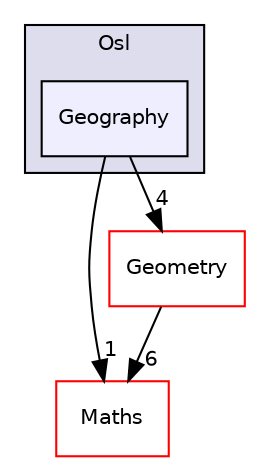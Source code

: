 digraph "Geography" {
  compound=true
  node [ fontsize="10", fontname="Helvetica"];
  edge [ labelfontsize="10", labelfontname="Helvetica"];
  subgraph clusterdir_5b8b01df1f6e37df89015ab721df26d0 {
    graph [ bgcolor="#ddddee", pencolor="black", label="Osl" fontname="Helvetica", fontsize="10", URL="dir_5b8b01df1f6e37df89015ab721df26d0.html"]
  dir_854f6391417e6520fcaf0ef9571a9418 [shape=box, label="Geography", style="filled", fillcolor="#eeeeff", pencolor="black", URL="dir_854f6391417e6520fcaf0ef9571a9418.html"];
  }
  dir_134381abc7ea5127381f5d379b47f885 [shape=box label="Maths" fillcolor="white" style="filled" color="red" URL="dir_134381abc7ea5127381f5d379b47f885.html"];
  dir_0bb7399e2f3c62ef7915ce6647cfe9f4 [shape=box label="Geometry" fillcolor="white" style="filled" color="red" URL="dir_0bb7399e2f3c62ef7915ce6647cfe9f4.html"];
  dir_854f6391417e6520fcaf0ef9571a9418->dir_134381abc7ea5127381f5d379b47f885 [headlabel="1", labeldistance=1.5 headhref="dir_000010_000002.html"];
  dir_854f6391417e6520fcaf0ef9571a9418->dir_0bb7399e2f3c62ef7915ce6647cfe9f4 [headlabel="4", labeldistance=1.5 headhref="dir_000010_000005.html"];
  dir_0bb7399e2f3c62ef7915ce6647cfe9f4->dir_134381abc7ea5127381f5d379b47f885 [headlabel="6", labeldistance=1.5 headhref="dir_000005_000002.html"];
}
